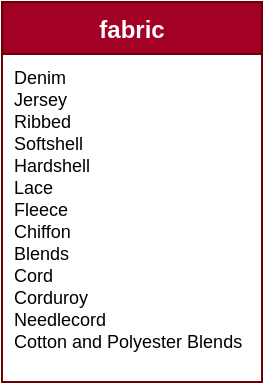 <mxfile version="13.0.3" type="device"><diagram id="C5RBs43oDa-KdzZeNtuy" name="Page-1"><mxGraphModel dx="1086" dy="806" grid="1" gridSize="10" guides="1" tooltips="1" connect="1" arrows="1" fold="1" page="1" pageScale="1" pageWidth="140" pageHeight="200" math="0" shadow="0"><root><object label="" id="WIyWlLk6GJQsqaUBKTNV-0"><mxCell/></object><mxCell id="WIyWlLk6GJQsqaUBKTNV-1" parent="WIyWlLk6GJQsqaUBKTNV-0"/><mxCell id="_XtgbR2RI1tGU7VWhuuU-8" value="fabric" style="swimlane;fontStyle=1;align=center;verticalAlign=top;childLayout=stackLayout;horizontal=1;startSize=26;horizontalStack=0;resizeParent=1;resizeLast=0;collapsible=1;marginBottom=0;rounded=0;shadow=0;strokeWidth=1;fillColor=#a20025;strokeColor=#6F0000;fontColor=#ffffff;" parent="WIyWlLk6GJQsqaUBKTNV-1" vertex="1"><mxGeometry x="5" y="2" width="130" height="190" as="geometry"><mxRectangle x="240" y="268" width="160" height="26" as="alternateBounds"/></mxGeometry></mxCell><mxCell id="_XtgbR2RI1tGU7VWhuuU-9" value="Denim&#10;Jersey&#10;Ribbed&#10;Softshell&#10;Hardshell&#10;Lace&#10;Fleece&#10;Chiffon&#10;Blends&#10;Cord&#10;Corduroy&#10;Needlecord&#10;Cotton and Polyester Blends" style="text;align=left;verticalAlign=top;spacingLeft=4;spacingRight=4;overflow=hidden;rotatable=0;points=[[0,0.5],[1,0.5]];portConstraint=eastwest;fontSize=9;" parent="_XtgbR2RI1tGU7VWhuuU-8" vertex="1"><mxGeometry y="26" width="130" height="154" as="geometry"/></mxCell></root></mxGraphModel></diagram></mxfile>